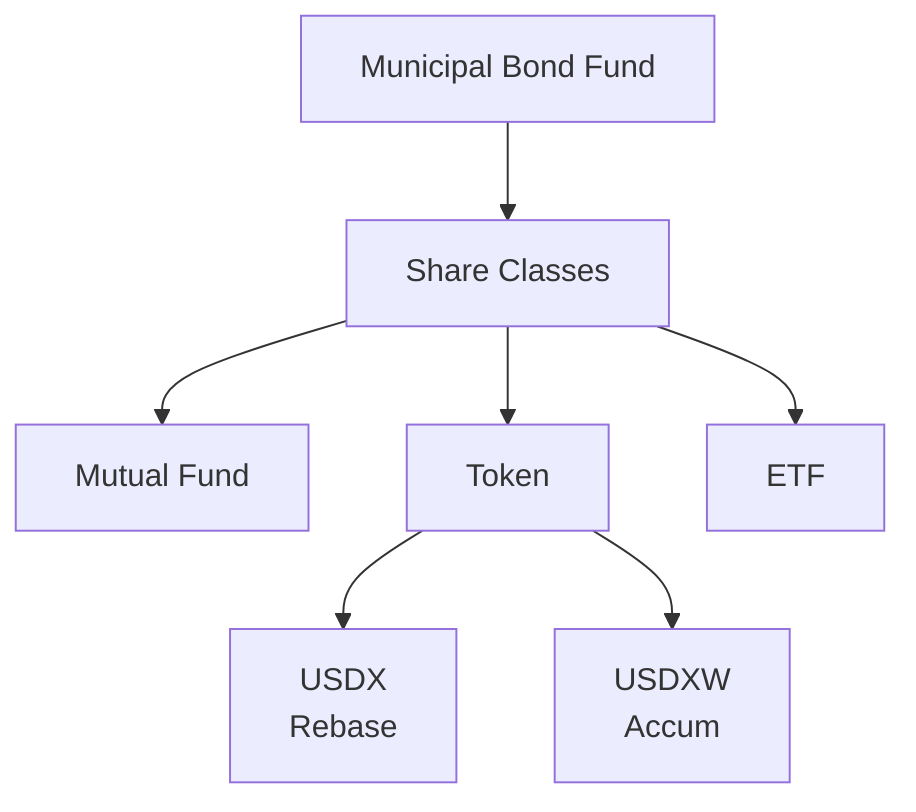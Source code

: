 graph TD
    HUB[Municipal Bond Fund] --> SPOKES[Share Classes]
    SPOKES --> MF[Mutual Fund]
    SPOKES --> TKN[Token]
    SPOKES --> ETF[ETF]
    TKN --> USDX[USDX<br>Rebase]
    TKN --> USDXW[USDXW<br>Accum]